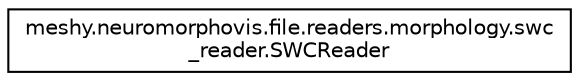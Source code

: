 digraph "Graphical Class Hierarchy"
{
  edge [fontname="Helvetica",fontsize="10",labelfontname="Helvetica",labelfontsize="10"];
  node [fontname="Helvetica",fontsize="10",shape=record];
  rankdir="LR";
  Node1 [label="meshy.neuromorphovis.file.readers.morphology.swc\l_reader.SWCReader",height=0.2,width=0.4,color="black", fillcolor="white", style="filled",URL="$classmeshy_1_1neuromorphovis_1_1file_1_1readers_1_1morphology_1_1swc__reader_1_1SWCReader.html",tooltip="Copyright (c) 2016 - 2018, EPFL / Blue Brain Project Marwan Abdellah marwan.abdellah@epfl.ch "];
}
